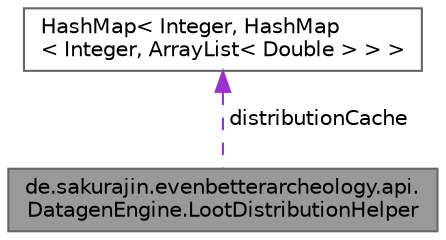 digraph "de.sakurajin.evenbetterarcheology.api.DatagenEngine.LootDistributionHelper"
{
 // LATEX_PDF_SIZE
  bgcolor="transparent";
  edge [fontname=Helvetica,fontsize=10,labelfontname=Helvetica,labelfontsize=10];
  node [fontname=Helvetica,fontsize=10,shape=box,height=0.2,width=0.4];
  Node1 [label="de.sakurajin.evenbetterarcheology.api.\lDatagenEngine.LootDistributionHelper",height=0.2,width=0.4,color="gray40", fillcolor="grey60", style="filled", fontcolor="black",tooltip=" "];
  Node2 -> Node1 [dir="back",color="darkorchid3",style="dashed",label=" distributionCache" ];
  Node2 [label="HashMap\< Integer, HashMap\l\< Integer, ArrayList\< Double \> \> \>",height=0.2,width=0.4,color="gray40", fillcolor="white", style="filled",tooltip=" "];
}

